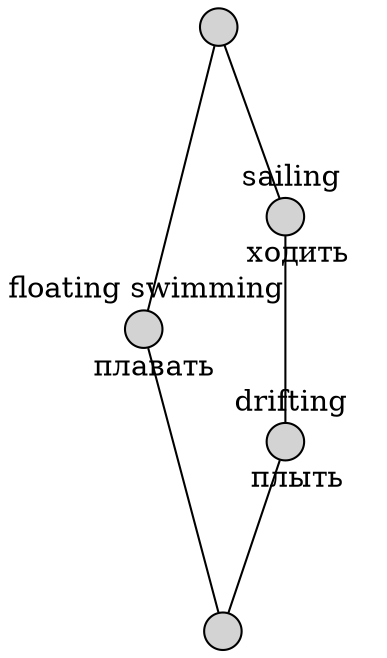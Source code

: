 // <Lattice object of 2 atoms 5 concepts 2 coatoms at 0x11d0d9ea7f0>
digraph Lattice {
	node [label="" shape=circle style=filled width=.25]
	edge [dir=none labeldistance=1.5 minlen=2]
	c0
	c1
	c1 -> c1 [color=transparent headlabel="плыть" labelangle=270]
	c1 -> c1 [color=transparent labelangle=90 taillabel=drifting]
	c1 -> c0
	c2
	c2 -> c2 [color=transparent headlabel="плавать" labelangle=270]
	c2 -> c2 [color=transparent labelangle=90 taillabel="floating swimming"]
	c2 -> c0
	c3
	c3 -> c3 [color=transparent headlabel="ходить" labelangle=270]
	c3 -> c3 [color=transparent labelangle=90 taillabel=sailing]
	c3 -> c1
	c4
	c4 -> c2
	c4 -> c3
}
